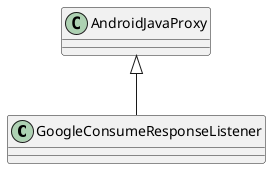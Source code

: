 @startuml
class GoogleConsumeResponseListener {
}
AndroidJavaProxy <|-- GoogleConsumeResponseListener
@enduml
